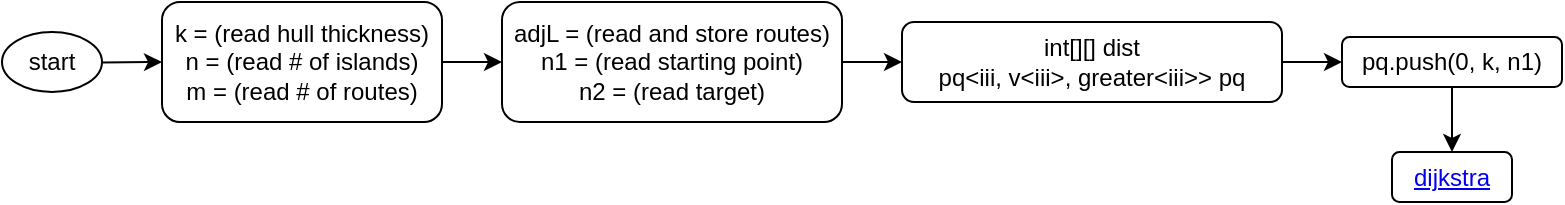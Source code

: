 <mxfile>
    <diagram id="b1FAKgGGA42_MAn4Ecs5" name="main">
        <mxGraphModel dx="703" dy="427" grid="1" gridSize="10" guides="1" tooltips="1" connect="1" arrows="1" fold="1" page="1" pageScale="1" pageWidth="850" pageHeight="1100" math="0" shadow="0">
            <root>
                <mxCell id="0"/>
                <mxCell id="1" parent="0"/>
                <mxCell id="4" value="" style="edgeStyle=none;html=1;" edge="1" parent="1" source="2" target="3">
                    <mxGeometry relative="1" as="geometry"/>
                </mxCell>
                <mxCell id="2" value="start" style="ellipse;whiteSpace=wrap;html=1;" vertex="1" parent="1">
                    <mxGeometry x="30" y="30" width="50" height="30" as="geometry"/>
                </mxCell>
                <mxCell id="6" value="" style="edgeStyle=none;html=1;" edge="1" parent="1" source="3" target="5">
                    <mxGeometry relative="1" as="geometry"/>
                </mxCell>
                <mxCell id="3" value="k = (read hull thickness)&lt;br&gt;n = (read # of islands)&lt;br&gt;m = (read # of routes)" style="rounded=1;whiteSpace=wrap;html=1;" vertex="1" parent="1">
                    <mxGeometry x="110" y="15" width="140" height="60" as="geometry"/>
                </mxCell>
                <mxCell id="8" value="" style="edgeStyle=none;html=1;" edge="1" parent="1" source="5" target="7">
                    <mxGeometry relative="1" as="geometry"/>
                </mxCell>
                <mxCell id="5" value="adjL = (read and store routes)&lt;br&gt;n1 = (read starting point)&lt;br&gt;n2 = (read target)" style="rounded=1;whiteSpace=wrap;html=1;" vertex="1" parent="1">
                    <mxGeometry x="280" y="15" width="170" height="60" as="geometry"/>
                </mxCell>
                <mxCell id="10" value="" style="edgeStyle=none;html=1;" edge="1" parent="1" source="7" target="9">
                    <mxGeometry relative="1" as="geometry"/>
                </mxCell>
                <mxCell id="7" value="int[][] dist&lt;br&gt;pq&amp;lt;iii, v&amp;lt;iii&amp;gt;, greater&amp;lt;iii&amp;gt;&amp;gt; pq" style="rounded=1;whiteSpace=wrap;html=1;" vertex="1" parent="1">
                    <mxGeometry x="480" y="25" width="190" height="40" as="geometry"/>
                </mxCell>
                <mxCell id="GNiGirmDoqZX8ZQs9Ttu-13" value="" style="edgeStyle=none;html=1;" edge="1" parent="1" source="9" target="GNiGirmDoqZX8ZQs9Ttu-12">
                    <mxGeometry relative="1" as="geometry"/>
                </mxCell>
                <mxCell id="9" value="pq.push(0, k, n1)" style="rounded=1;whiteSpace=wrap;html=1;" vertex="1" parent="1">
                    <mxGeometry x="700" y="32.5" width="110" height="25" as="geometry"/>
                </mxCell>
                <mxCell id="GNiGirmDoqZX8ZQs9Ttu-12" value="&lt;a href=&quot;data:page/id,32ddOIqWvnuaq8qAFFU1&quot;&gt;dijkstra&lt;/a&gt;" style="rounded=1;whiteSpace=wrap;html=1;" vertex="1" parent="1">
                    <mxGeometry x="725" y="90" width="60" height="25" as="geometry"/>
                </mxCell>
            </root>
        </mxGraphModel>
    </diagram>
    <diagram id="32ddOIqWvnuaq8qAFFU1" name="dijkstra">
        <mxGraphModel dx="703" dy="427" grid="1" gridSize="10" guides="1" tooltips="1" connect="1" arrows="1" fold="1" page="1" pageScale="1" pageWidth="850" pageHeight="1100" math="0" shadow="0">
            <root>
                <mxCell id="0"/>
                <mxCell id="1" parent="0"/>
                <mxCell id="Tscsn589TrwBFsQ8W_Zi-1" value="Y" style="edgeStyle=none;html=1;" edge="1" parent="1" source="Tscsn589TrwBFsQ8W_Zi-3" target="Tscsn589TrwBFsQ8W_Zi-5">
                    <mxGeometry relative="1" as="geometry"/>
                </mxCell>
                <mxCell id="Tscsn589TrwBFsQ8W_Zi-2" value="N" style="edgeStyle=none;html=1;" edge="1" parent="1" source="Tscsn589TrwBFsQ8W_Zi-3" target="Tscsn589TrwBFsQ8W_Zi-7">
                    <mxGeometry relative="1" as="geometry"/>
                </mxCell>
                <mxCell id="Tscsn589TrwBFsQ8W_Zi-3" value="pq.empty()" style="rhombus;whiteSpace=wrap;html=1;rounded=1;" vertex="1" parent="1">
                    <mxGeometry x="60" y="20" width="80" height="50" as="geometry"/>
                </mxCell>
                <mxCell id="Tscsn589TrwBFsQ8W_Zi-4" value="" style="edgeStyle=none;html=1;" edge="1" parent="1" source="Tscsn589TrwBFsQ8W_Zi-5" target="Tscsn589TrwBFsQ8W_Zi-6">
                    <mxGeometry relative="1" as="geometry"/>
                </mxCell>
                <mxCell id="Tscsn589TrwBFsQ8W_Zi-5" value="print -1" style="whiteSpace=wrap;html=1;rounded=1;" vertex="1" parent="1">
                    <mxGeometry x="72.5" y="110" width="55" height="25" as="geometry"/>
                </mxCell>
                <mxCell id="Tscsn589TrwBFsQ8W_Zi-6" value="end" style="ellipse;whiteSpace=wrap;html=1;rounded=1;" vertex="1" parent="1">
                    <mxGeometry x="77.5" y="160" width="45" height="32.5" as="geometry"/>
                </mxCell>
                <mxCell id="Tscsn589TrwBFsQ8W_Zi-7" value="[curT, curK, curN] = pq.top()" style="whiteSpace=wrap;html=1;rounded=1;" vertex="1" parent="1">
                    <mxGeometry x="188" y="27.5" width="162" height="35" as="geometry"/>
                </mxCell>
            </root>
        </mxGraphModel>
    </diagram>
</mxfile>